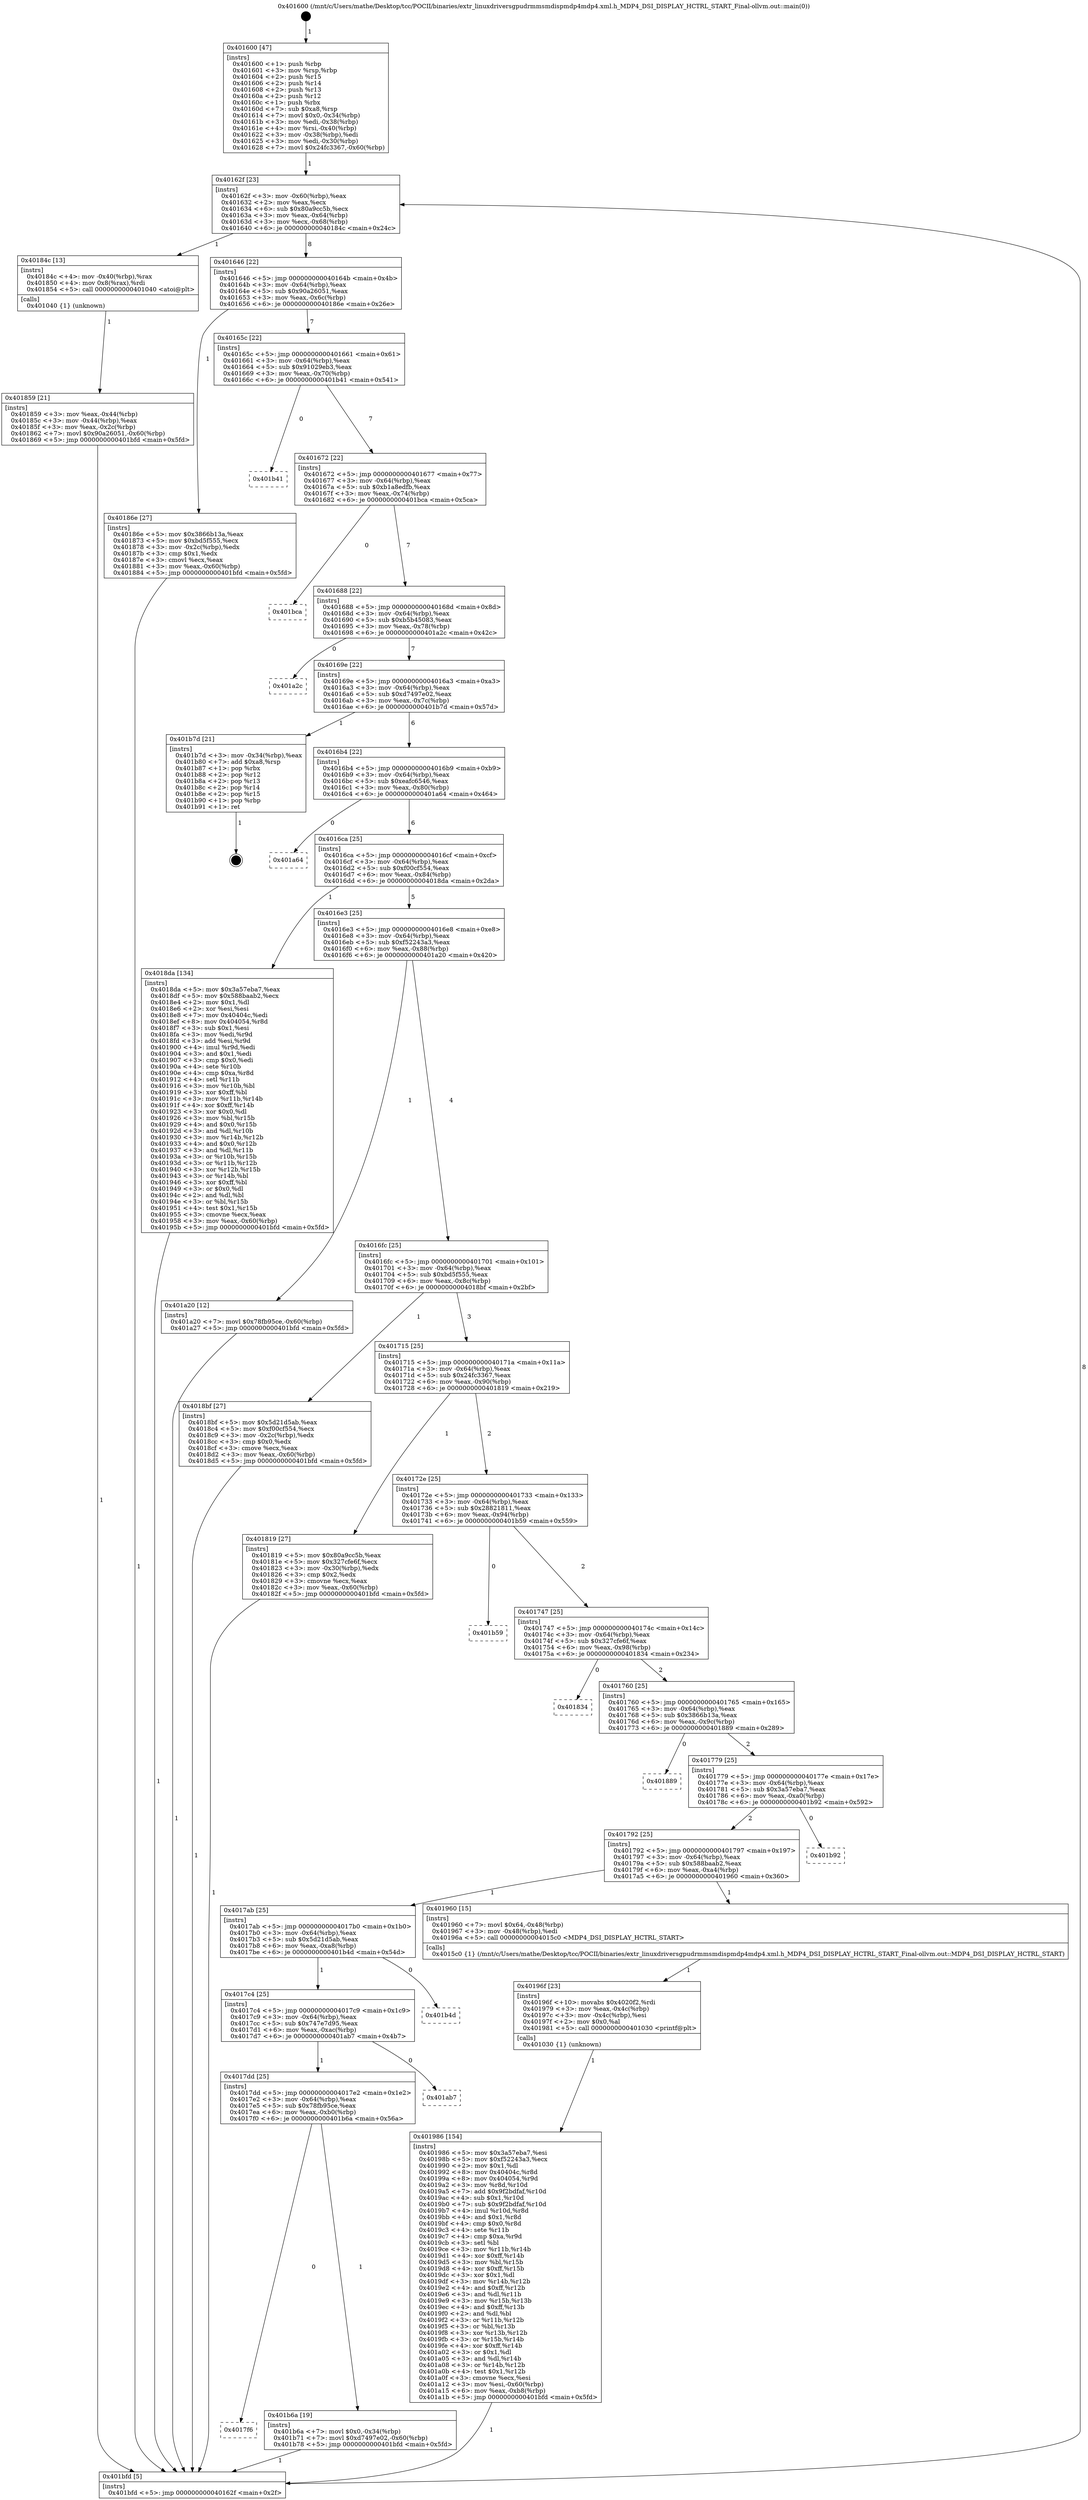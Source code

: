 digraph "0x401600" {
  label = "0x401600 (/mnt/c/Users/mathe/Desktop/tcc/POCII/binaries/extr_linuxdriversgpudrmmsmdispmdp4mdp4.xml.h_MDP4_DSI_DISPLAY_HCTRL_START_Final-ollvm.out::main(0))"
  labelloc = "t"
  node[shape=record]

  Entry [label="",width=0.3,height=0.3,shape=circle,fillcolor=black,style=filled]
  "0x40162f" [label="{
     0x40162f [23]\l
     | [instrs]\l
     &nbsp;&nbsp;0x40162f \<+3\>: mov -0x60(%rbp),%eax\l
     &nbsp;&nbsp;0x401632 \<+2\>: mov %eax,%ecx\l
     &nbsp;&nbsp;0x401634 \<+6\>: sub $0x80a9cc5b,%ecx\l
     &nbsp;&nbsp;0x40163a \<+3\>: mov %eax,-0x64(%rbp)\l
     &nbsp;&nbsp;0x40163d \<+3\>: mov %ecx,-0x68(%rbp)\l
     &nbsp;&nbsp;0x401640 \<+6\>: je 000000000040184c \<main+0x24c\>\l
  }"]
  "0x40184c" [label="{
     0x40184c [13]\l
     | [instrs]\l
     &nbsp;&nbsp;0x40184c \<+4\>: mov -0x40(%rbp),%rax\l
     &nbsp;&nbsp;0x401850 \<+4\>: mov 0x8(%rax),%rdi\l
     &nbsp;&nbsp;0x401854 \<+5\>: call 0000000000401040 \<atoi@plt\>\l
     | [calls]\l
     &nbsp;&nbsp;0x401040 \{1\} (unknown)\l
  }"]
  "0x401646" [label="{
     0x401646 [22]\l
     | [instrs]\l
     &nbsp;&nbsp;0x401646 \<+5\>: jmp 000000000040164b \<main+0x4b\>\l
     &nbsp;&nbsp;0x40164b \<+3\>: mov -0x64(%rbp),%eax\l
     &nbsp;&nbsp;0x40164e \<+5\>: sub $0x90a26051,%eax\l
     &nbsp;&nbsp;0x401653 \<+3\>: mov %eax,-0x6c(%rbp)\l
     &nbsp;&nbsp;0x401656 \<+6\>: je 000000000040186e \<main+0x26e\>\l
  }"]
  Exit [label="",width=0.3,height=0.3,shape=circle,fillcolor=black,style=filled,peripheries=2]
  "0x40186e" [label="{
     0x40186e [27]\l
     | [instrs]\l
     &nbsp;&nbsp;0x40186e \<+5\>: mov $0x3866b13a,%eax\l
     &nbsp;&nbsp;0x401873 \<+5\>: mov $0xbd5f555,%ecx\l
     &nbsp;&nbsp;0x401878 \<+3\>: mov -0x2c(%rbp),%edx\l
     &nbsp;&nbsp;0x40187b \<+3\>: cmp $0x1,%edx\l
     &nbsp;&nbsp;0x40187e \<+3\>: cmovl %ecx,%eax\l
     &nbsp;&nbsp;0x401881 \<+3\>: mov %eax,-0x60(%rbp)\l
     &nbsp;&nbsp;0x401884 \<+5\>: jmp 0000000000401bfd \<main+0x5fd\>\l
  }"]
  "0x40165c" [label="{
     0x40165c [22]\l
     | [instrs]\l
     &nbsp;&nbsp;0x40165c \<+5\>: jmp 0000000000401661 \<main+0x61\>\l
     &nbsp;&nbsp;0x401661 \<+3\>: mov -0x64(%rbp),%eax\l
     &nbsp;&nbsp;0x401664 \<+5\>: sub $0x91029eb3,%eax\l
     &nbsp;&nbsp;0x401669 \<+3\>: mov %eax,-0x70(%rbp)\l
     &nbsp;&nbsp;0x40166c \<+6\>: je 0000000000401b41 \<main+0x541\>\l
  }"]
  "0x4017f6" [label="{
     0x4017f6\l
  }", style=dashed]
  "0x401b41" [label="{
     0x401b41\l
  }", style=dashed]
  "0x401672" [label="{
     0x401672 [22]\l
     | [instrs]\l
     &nbsp;&nbsp;0x401672 \<+5\>: jmp 0000000000401677 \<main+0x77\>\l
     &nbsp;&nbsp;0x401677 \<+3\>: mov -0x64(%rbp),%eax\l
     &nbsp;&nbsp;0x40167a \<+5\>: sub $0xb1a8edfb,%eax\l
     &nbsp;&nbsp;0x40167f \<+3\>: mov %eax,-0x74(%rbp)\l
     &nbsp;&nbsp;0x401682 \<+6\>: je 0000000000401bca \<main+0x5ca\>\l
  }"]
  "0x401b6a" [label="{
     0x401b6a [19]\l
     | [instrs]\l
     &nbsp;&nbsp;0x401b6a \<+7\>: movl $0x0,-0x34(%rbp)\l
     &nbsp;&nbsp;0x401b71 \<+7\>: movl $0xd7497e02,-0x60(%rbp)\l
     &nbsp;&nbsp;0x401b78 \<+5\>: jmp 0000000000401bfd \<main+0x5fd\>\l
  }"]
  "0x401bca" [label="{
     0x401bca\l
  }", style=dashed]
  "0x401688" [label="{
     0x401688 [22]\l
     | [instrs]\l
     &nbsp;&nbsp;0x401688 \<+5\>: jmp 000000000040168d \<main+0x8d\>\l
     &nbsp;&nbsp;0x40168d \<+3\>: mov -0x64(%rbp),%eax\l
     &nbsp;&nbsp;0x401690 \<+5\>: sub $0xb5b45083,%eax\l
     &nbsp;&nbsp;0x401695 \<+3\>: mov %eax,-0x78(%rbp)\l
     &nbsp;&nbsp;0x401698 \<+6\>: je 0000000000401a2c \<main+0x42c\>\l
  }"]
  "0x4017dd" [label="{
     0x4017dd [25]\l
     | [instrs]\l
     &nbsp;&nbsp;0x4017dd \<+5\>: jmp 00000000004017e2 \<main+0x1e2\>\l
     &nbsp;&nbsp;0x4017e2 \<+3\>: mov -0x64(%rbp),%eax\l
     &nbsp;&nbsp;0x4017e5 \<+5\>: sub $0x78fb95ce,%eax\l
     &nbsp;&nbsp;0x4017ea \<+6\>: mov %eax,-0xb0(%rbp)\l
     &nbsp;&nbsp;0x4017f0 \<+6\>: je 0000000000401b6a \<main+0x56a\>\l
  }"]
  "0x401a2c" [label="{
     0x401a2c\l
  }", style=dashed]
  "0x40169e" [label="{
     0x40169e [22]\l
     | [instrs]\l
     &nbsp;&nbsp;0x40169e \<+5\>: jmp 00000000004016a3 \<main+0xa3\>\l
     &nbsp;&nbsp;0x4016a3 \<+3\>: mov -0x64(%rbp),%eax\l
     &nbsp;&nbsp;0x4016a6 \<+5\>: sub $0xd7497e02,%eax\l
     &nbsp;&nbsp;0x4016ab \<+3\>: mov %eax,-0x7c(%rbp)\l
     &nbsp;&nbsp;0x4016ae \<+6\>: je 0000000000401b7d \<main+0x57d\>\l
  }"]
  "0x401ab7" [label="{
     0x401ab7\l
  }", style=dashed]
  "0x401b7d" [label="{
     0x401b7d [21]\l
     | [instrs]\l
     &nbsp;&nbsp;0x401b7d \<+3\>: mov -0x34(%rbp),%eax\l
     &nbsp;&nbsp;0x401b80 \<+7\>: add $0xa8,%rsp\l
     &nbsp;&nbsp;0x401b87 \<+1\>: pop %rbx\l
     &nbsp;&nbsp;0x401b88 \<+2\>: pop %r12\l
     &nbsp;&nbsp;0x401b8a \<+2\>: pop %r13\l
     &nbsp;&nbsp;0x401b8c \<+2\>: pop %r14\l
     &nbsp;&nbsp;0x401b8e \<+2\>: pop %r15\l
     &nbsp;&nbsp;0x401b90 \<+1\>: pop %rbp\l
     &nbsp;&nbsp;0x401b91 \<+1\>: ret\l
  }"]
  "0x4016b4" [label="{
     0x4016b4 [22]\l
     | [instrs]\l
     &nbsp;&nbsp;0x4016b4 \<+5\>: jmp 00000000004016b9 \<main+0xb9\>\l
     &nbsp;&nbsp;0x4016b9 \<+3\>: mov -0x64(%rbp),%eax\l
     &nbsp;&nbsp;0x4016bc \<+5\>: sub $0xeafc6546,%eax\l
     &nbsp;&nbsp;0x4016c1 \<+3\>: mov %eax,-0x80(%rbp)\l
     &nbsp;&nbsp;0x4016c4 \<+6\>: je 0000000000401a64 \<main+0x464\>\l
  }"]
  "0x4017c4" [label="{
     0x4017c4 [25]\l
     | [instrs]\l
     &nbsp;&nbsp;0x4017c4 \<+5\>: jmp 00000000004017c9 \<main+0x1c9\>\l
     &nbsp;&nbsp;0x4017c9 \<+3\>: mov -0x64(%rbp),%eax\l
     &nbsp;&nbsp;0x4017cc \<+5\>: sub $0x747e7d95,%eax\l
     &nbsp;&nbsp;0x4017d1 \<+6\>: mov %eax,-0xac(%rbp)\l
     &nbsp;&nbsp;0x4017d7 \<+6\>: je 0000000000401ab7 \<main+0x4b7\>\l
  }"]
  "0x401a64" [label="{
     0x401a64\l
  }", style=dashed]
  "0x4016ca" [label="{
     0x4016ca [25]\l
     | [instrs]\l
     &nbsp;&nbsp;0x4016ca \<+5\>: jmp 00000000004016cf \<main+0xcf\>\l
     &nbsp;&nbsp;0x4016cf \<+3\>: mov -0x64(%rbp),%eax\l
     &nbsp;&nbsp;0x4016d2 \<+5\>: sub $0xf00cf554,%eax\l
     &nbsp;&nbsp;0x4016d7 \<+6\>: mov %eax,-0x84(%rbp)\l
     &nbsp;&nbsp;0x4016dd \<+6\>: je 00000000004018da \<main+0x2da\>\l
  }"]
  "0x401b4d" [label="{
     0x401b4d\l
  }", style=dashed]
  "0x4018da" [label="{
     0x4018da [134]\l
     | [instrs]\l
     &nbsp;&nbsp;0x4018da \<+5\>: mov $0x3a57eba7,%eax\l
     &nbsp;&nbsp;0x4018df \<+5\>: mov $0x588baab2,%ecx\l
     &nbsp;&nbsp;0x4018e4 \<+2\>: mov $0x1,%dl\l
     &nbsp;&nbsp;0x4018e6 \<+2\>: xor %esi,%esi\l
     &nbsp;&nbsp;0x4018e8 \<+7\>: mov 0x40404c,%edi\l
     &nbsp;&nbsp;0x4018ef \<+8\>: mov 0x404054,%r8d\l
     &nbsp;&nbsp;0x4018f7 \<+3\>: sub $0x1,%esi\l
     &nbsp;&nbsp;0x4018fa \<+3\>: mov %edi,%r9d\l
     &nbsp;&nbsp;0x4018fd \<+3\>: add %esi,%r9d\l
     &nbsp;&nbsp;0x401900 \<+4\>: imul %r9d,%edi\l
     &nbsp;&nbsp;0x401904 \<+3\>: and $0x1,%edi\l
     &nbsp;&nbsp;0x401907 \<+3\>: cmp $0x0,%edi\l
     &nbsp;&nbsp;0x40190a \<+4\>: sete %r10b\l
     &nbsp;&nbsp;0x40190e \<+4\>: cmp $0xa,%r8d\l
     &nbsp;&nbsp;0x401912 \<+4\>: setl %r11b\l
     &nbsp;&nbsp;0x401916 \<+3\>: mov %r10b,%bl\l
     &nbsp;&nbsp;0x401919 \<+3\>: xor $0xff,%bl\l
     &nbsp;&nbsp;0x40191c \<+3\>: mov %r11b,%r14b\l
     &nbsp;&nbsp;0x40191f \<+4\>: xor $0xff,%r14b\l
     &nbsp;&nbsp;0x401923 \<+3\>: xor $0x0,%dl\l
     &nbsp;&nbsp;0x401926 \<+3\>: mov %bl,%r15b\l
     &nbsp;&nbsp;0x401929 \<+4\>: and $0x0,%r15b\l
     &nbsp;&nbsp;0x40192d \<+3\>: and %dl,%r10b\l
     &nbsp;&nbsp;0x401930 \<+3\>: mov %r14b,%r12b\l
     &nbsp;&nbsp;0x401933 \<+4\>: and $0x0,%r12b\l
     &nbsp;&nbsp;0x401937 \<+3\>: and %dl,%r11b\l
     &nbsp;&nbsp;0x40193a \<+3\>: or %r10b,%r15b\l
     &nbsp;&nbsp;0x40193d \<+3\>: or %r11b,%r12b\l
     &nbsp;&nbsp;0x401940 \<+3\>: xor %r12b,%r15b\l
     &nbsp;&nbsp;0x401943 \<+3\>: or %r14b,%bl\l
     &nbsp;&nbsp;0x401946 \<+3\>: xor $0xff,%bl\l
     &nbsp;&nbsp;0x401949 \<+3\>: or $0x0,%dl\l
     &nbsp;&nbsp;0x40194c \<+2\>: and %dl,%bl\l
     &nbsp;&nbsp;0x40194e \<+3\>: or %bl,%r15b\l
     &nbsp;&nbsp;0x401951 \<+4\>: test $0x1,%r15b\l
     &nbsp;&nbsp;0x401955 \<+3\>: cmovne %ecx,%eax\l
     &nbsp;&nbsp;0x401958 \<+3\>: mov %eax,-0x60(%rbp)\l
     &nbsp;&nbsp;0x40195b \<+5\>: jmp 0000000000401bfd \<main+0x5fd\>\l
  }"]
  "0x4016e3" [label="{
     0x4016e3 [25]\l
     | [instrs]\l
     &nbsp;&nbsp;0x4016e3 \<+5\>: jmp 00000000004016e8 \<main+0xe8\>\l
     &nbsp;&nbsp;0x4016e8 \<+3\>: mov -0x64(%rbp),%eax\l
     &nbsp;&nbsp;0x4016eb \<+5\>: sub $0xf52243a3,%eax\l
     &nbsp;&nbsp;0x4016f0 \<+6\>: mov %eax,-0x88(%rbp)\l
     &nbsp;&nbsp;0x4016f6 \<+6\>: je 0000000000401a20 \<main+0x420\>\l
  }"]
  "0x401986" [label="{
     0x401986 [154]\l
     | [instrs]\l
     &nbsp;&nbsp;0x401986 \<+5\>: mov $0x3a57eba7,%esi\l
     &nbsp;&nbsp;0x40198b \<+5\>: mov $0xf52243a3,%ecx\l
     &nbsp;&nbsp;0x401990 \<+2\>: mov $0x1,%dl\l
     &nbsp;&nbsp;0x401992 \<+8\>: mov 0x40404c,%r8d\l
     &nbsp;&nbsp;0x40199a \<+8\>: mov 0x404054,%r9d\l
     &nbsp;&nbsp;0x4019a2 \<+3\>: mov %r8d,%r10d\l
     &nbsp;&nbsp;0x4019a5 \<+7\>: add $0x9f2bdfaf,%r10d\l
     &nbsp;&nbsp;0x4019ac \<+4\>: sub $0x1,%r10d\l
     &nbsp;&nbsp;0x4019b0 \<+7\>: sub $0x9f2bdfaf,%r10d\l
     &nbsp;&nbsp;0x4019b7 \<+4\>: imul %r10d,%r8d\l
     &nbsp;&nbsp;0x4019bb \<+4\>: and $0x1,%r8d\l
     &nbsp;&nbsp;0x4019bf \<+4\>: cmp $0x0,%r8d\l
     &nbsp;&nbsp;0x4019c3 \<+4\>: sete %r11b\l
     &nbsp;&nbsp;0x4019c7 \<+4\>: cmp $0xa,%r9d\l
     &nbsp;&nbsp;0x4019cb \<+3\>: setl %bl\l
     &nbsp;&nbsp;0x4019ce \<+3\>: mov %r11b,%r14b\l
     &nbsp;&nbsp;0x4019d1 \<+4\>: xor $0xff,%r14b\l
     &nbsp;&nbsp;0x4019d5 \<+3\>: mov %bl,%r15b\l
     &nbsp;&nbsp;0x4019d8 \<+4\>: xor $0xff,%r15b\l
     &nbsp;&nbsp;0x4019dc \<+3\>: xor $0x1,%dl\l
     &nbsp;&nbsp;0x4019df \<+3\>: mov %r14b,%r12b\l
     &nbsp;&nbsp;0x4019e2 \<+4\>: and $0xff,%r12b\l
     &nbsp;&nbsp;0x4019e6 \<+3\>: and %dl,%r11b\l
     &nbsp;&nbsp;0x4019e9 \<+3\>: mov %r15b,%r13b\l
     &nbsp;&nbsp;0x4019ec \<+4\>: and $0xff,%r13b\l
     &nbsp;&nbsp;0x4019f0 \<+2\>: and %dl,%bl\l
     &nbsp;&nbsp;0x4019f2 \<+3\>: or %r11b,%r12b\l
     &nbsp;&nbsp;0x4019f5 \<+3\>: or %bl,%r13b\l
     &nbsp;&nbsp;0x4019f8 \<+3\>: xor %r13b,%r12b\l
     &nbsp;&nbsp;0x4019fb \<+3\>: or %r15b,%r14b\l
     &nbsp;&nbsp;0x4019fe \<+4\>: xor $0xff,%r14b\l
     &nbsp;&nbsp;0x401a02 \<+3\>: or $0x1,%dl\l
     &nbsp;&nbsp;0x401a05 \<+3\>: and %dl,%r14b\l
     &nbsp;&nbsp;0x401a08 \<+3\>: or %r14b,%r12b\l
     &nbsp;&nbsp;0x401a0b \<+4\>: test $0x1,%r12b\l
     &nbsp;&nbsp;0x401a0f \<+3\>: cmovne %ecx,%esi\l
     &nbsp;&nbsp;0x401a12 \<+3\>: mov %esi,-0x60(%rbp)\l
     &nbsp;&nbsp;0x401a15 \<+6\>: mov %eax,-0xb8(%rbp)\l
     &nbsp;&nbsp;0x401a1b \<+5\>: jmp 0000000000401bfd \<main+0x5fd\>\l
  }"]
  "0x401a20" [label="{
     0x401a20 [12]\l
     | [instrs]\l
     &nbsp;&nbsp;0x401a20 \<+7\>: movl $0x78fb95ce,-0x60(%rbp)\l
     &nbsp;&nbsp;0x401a27 \<+5\>: jmp 0000000000401bfd \<main+0x5fd\>\l
  }"]
  "0x4016fc" [label="{
     0x4016fc [25]\l
     | [instrs]\l
     &nbsp;&nbsp;0x4016fc \<+5\>: jmp 0000000000401701 \<main+0x101\>\l
     &nbsp;&nbsp;0x401701 \<+3\>: mov -0x64(%rbp),%eax\l
     &nbsp;&nbsp;0x401704 \<+5\>: sub $0xbd5f555,%eax\l
     &nbsp;&nbsp;0x401709 \<+6\>: mov %eax,-0x8c(%rbp)\l
     &nbsp;&nbsp;0x40170f \<+6\>: je 00000000004018bf \<main+0x2bf\>\l
  }"]
  "0x40196f" [label="{
     0x40196f [23]\l
     | [instrs]\l
     &nbsp;&nbsp;0x40196f \<+10\>: movabs $0x4020f2,%rdi\l
     &nbsp;&nbsp;0x401979 \<+3\>: mov %eax,-0x4c(%rbp)\l
     &nbsp;&nbsp;0x40197c \<+3\>: mov -0x4c(%rbp),%esi\l
     &nbsp;&nbsp;0x40197f \<+2\>: mov $0x0,%al\l
     &nbsp;&nbsp;0x401981 \<+5\>: call 0000000000401030 \<printf@plt\>\l
     | [calls]\l
     &nbsp;&nbsp;0x401030 \{1\} (unknown)\l
  }"]
  "0x4018bf" [label="{
     0x4018bf [27]\l
     | [instrs]\l
     &nbsp;&nbsp;0x4018bf \<+5\>: mov $0x5d21d5ab,%eax\l
     &nbsp;&nbsp;0x4018c4 \<+5\>: mov $0xf00cf554,%ecx\l
     &nbsp;&nbsp;0x4018c9 \<+3\>: mov -0x2c(%rbp),%edx\l
     &nbsp;&nbsp;0x4018cc \<+3\>: cmp $0x0,%edx\l
     &nbsp;&nbsp;0x4018cf \<+3\>: cmove %ecx,%eax\l
     &nbsp;&nbsp;0x4018d2 \<+3\>: mov %eax,-0x60(%rbp)\l
     &nbsp;&nbsp;0x4018d5 \<+5\>: jmp 0000000000401bfd \<main+0x5fd\>\l
  }"]
  "0x401715" [label="{
     0x401715 [25]\l
     | [instrs]\l
     &nbsp;&nbsp;0x401715 \<+5\>: jmp 000000000040171a \<main+0x11a\>\l
     &nbsp;&nbsp;0x40171a \<+3\>: mov -0x64(%rbp),%eax\l
     &nbsp;&nbsp;0x40171d \<+5\>: sub $0x24fc3367,%eax\l
     &nbsp;&nbsp;0x401722 \<+6\>: mov %eax,-0x90(%rbp)\l
     &nbsp;&nbsp;0x401728 \<+6\>: je 0000000000401819 \<main+0x219\>\l
  }"]
  "0x4017ab" [label="{
     0x4017ab [25]\l
     | [instrs]\l
     &nbsp;&nbsp;0x4017ab \<+5\>: jmp 00000000004017b0 \<main+0x1b0\>\l
     &nbsp;&nbsp;0x4017b0 \<+3\>: mov -0x64(%rbp),%eax\l
     &nbsp;&nbsp;0x4017b3 \<+5\>: sub $0x5d21d5ab,%eax\l
     &nbsp;&nbsp;0x4017b8 \<+6\>: mov %eax,-0xa8(%rbp)\l
     &nbsp;&nbsp;0x4017be \<+6\>: je 0000000000401b4d \<main+0x54d\>\l
  }"]
  "0x401819" [label="{
     0x401819 [27]\l
     | [instrs]\l
     &nbsp;&nbsp;0x401819 \<+5\>: mov $0x80a9cc5b,%eax\l
     &nbsp;&nbsp;0x40181e \<+5\>: mov $0x327cfe6f,%ecx\l
     &nbsp;&nbsp;0x401823 \<+3\>: mov -0x30(%rbp),%edx\l
     &nbsp;&nbsp;0x401826 \<+3\>: cmp $0x2,%edx\l
     &nbsp;&nbsp;0x401829 \<+3\>: cmovne %ecx,%eax\l
     &nbsp;&nbsp;0x40182c \<+3\>: mov %eax,-0x60(%rbp)\l
     &nbsp;&nbsp;0x40182f \<+5\>: jmp 0000000000401bfd \<main+0x5fd\>\l
  }"]
  "0x40172e" [label="{
     0x40172e [25]\l
     | [instrs]\l
     &nbsp;&nbsp;0x40172e \<+5\>: jmp 0000000000401733 \<main+0x133\>\l
     &nbsp;&nbsp;0x401733 \<+3\>: mov -0x64(%rbp),%eax\l
     &nbsp;&nbsp;0x401736 \<+5\>: sub $0x28821811,%eax\l
     &nbsp;&nbsp;0x40173b \<+6\>: mov %eax,-0x94(%rbp)\l
     &nbsp;&nbsp;0x401741 \<+6\>: je 0000000000401b59 \<main+0x559\>\l
  }"]
  "0x401bfd" [label="{
     0x401bfd [5]\l
     | [instrs]\l
     &nbsp;&nbsp;0x401bfd \<+5\>: jmp 000000000040162f \<main+0x2f\>\l
  }"]
  "0x401600" [label="{
     0x401600 [47]\l
     | [instrs]\l
     &nbsp;&nbsp;0x401600 \<+1\>: push %rbp\l
     &nbsp;&nbsp;0x401601 \<+3\>: mov %rsp,%rbp\l
     &nbsp;&nbsp;0x401604 \<+2\>: push %r15\l
     &nbsp;&nbsp;0x401606 \<+2\>: push %r14\l
     &nbsp;&nbsp;0x401608 \<+2\>: push %r13\l
     &nbsp;&nbsp;0x40160a \<+2\>: push %r12\l
     &nbsp;&nbsp;0x40160c \<+1\>: push %rbx\l
     &nbsp;&nbsp;0x40160d \<+7\>: sub $0xa8,%rsp\l
     &nbsp;&nbsp;0x401614 \<+7\>: movl $0x0,-0x34(%rbp)\l
     &nbsp;&nbsp;0x40161b \<+3\>: mov %edi,-0x38(%rbp)\l
     &nbsp;&nbsp;0x40161e \<+4\>: mov %rsi,-0x40(%rbp)\l
     &nbsp;&nbsp;0x401622 \<+3\>: mov -0x38(%rbp),%edi\l
     &nbsp;&nbsp;0x401625 \<+3\>: mov %edi,-0x30(%rbp)\l
     &nbsp;&nbsp;0x401628 \<+7\>: movl $0x24fc3367,-0x60(%rbp)\l
  }"]
  "0x401859" [label="{
     0x401859 [21]\l
     | [instrs]\l
     &nbsp;&nbsp;0x401859 \<+3\>: mov %eax,-0x44(%rbp)\l
     &nbsp;&nbsp;0x40185c \<+3\>: mov -0x44(%rbp),%eax\l
     &nbsp;&nbsp;0x40185f \<+3\>: mov %eax,-0x2c(%rbp)\l
     &nbsp;&nbsp;0x401862 \<+7\>: movl $0x90a26051,-0x60(%rbp)\l
     &nbsp;&nbsp;0x401869 \<+5\>: jmp 0000000000401bfd \<main+0x5fd\>\l
  }"]
  "0x401960" [label="{
     0x401960 [15]\l
     | [instrs]\l
     &nbsp;&nbsp;0x401960 \<+7\>: movl $0x64,-0x48(%rbp)\l
     &nbsp;&nbsp;0x401967 \<+3\>: mov -0x48(%rbp),%edi\l
     &nbsp;&nbsp;0x40196a \<+5\>: call 00000000004015c0 \<MDP4_DSI_DISPLAY_HCTRL_START\>\l
     | [calls]\l
     &nbsp;&nbsp;0x4015c0 \{1\} (/mnt/c/Users/mathe/Desktop/tcc/POCII/binaries/extr_linuxdriversgpudrmmsmdispmdp4mdp4.xml.h_MDP4_DSI_DISPLAY_HCTRL_START_Final-ollvm.out::MDP4_DSI_DISPLAY_HCTRL_START)\l
  }"]
  "0x401b59" [label="{
     0x401b59\l
  }", style=dashed]
  "0x401747" [label="{
     0x401747 [25]\l
     | [instrs]\l
     &nbsp;&nbsp;0x401747 \<+5\>: jmp 000000000040174c \<main+0x14c\>\l
     &nbsp;&nbsp;0x40174c \<+3\>: mov -0x64(%rbp),%eax\l
     &nbsp;&nbsp;0x40174f \<+5\>: sub $0x327cfe6f,%eax\l
     &nbsp;&nbsp;0x401754 \<+6\>: mov %eax,-0x98(%rbp)\l
     &nbsp;&nbsp;0x40175a \<+6\>: je 0000000000401834 \<main+0x234\>\l
  }"]
  "0x401792" [label="{
     0x401792 [25]\l
     | [instrs]\l
     &nbsp;&nbsp;0x401792 \<+5\>: jmp 0000000000401797 \<main+0x197\>\l
     &nbsp;&nbsp;0x401797 \<+3\>: mov -0x64(%rbp),%eax\l
     &nbsp;&nbsp;0x40179a \<+5\>: sub $0x588baab2,%eax\l
     &nbsp;&nbsp;0x40179f \<+6\>: mov %eax,-0xa4(%rbp)\l
     &nbsp;&nbsp;0x4017a5 \<+6\>: je 0000000000401960 \<main+0x360\>\l
  }"]
  "0x401834" [label="{
     0x401834\l
  }", style=dashed]
  "0x401760" [label="{
     0x401760 [25]\l
     | [instrs]\l
     &nbsp;&nbsp;0x401760 \<+5\>: jmp 0000000000401765 \<main+0x165\>\l
     &nbsp;&nbsp;0x401765 \<+3\>: mov -0x64(%rbp),%eax\l
     &nbsp;&nbsp;0x401768 \<+5\>: sub $0x3866b13a,%eax\l
     &nbsp;&nbsp;0x40176d \<+6\>: mov %eax,-0x9c(%rbp)\l
     &nbsp;&nbsp;0x401773 \<+6\>: je 0000000000401889 \<main+0x289\>\l
  }"]
  "0x401b92" [label="{
     0x401b92\l
  }", style=dashed]
  "0x401889" [label="{
     0x401889\l
  }", style=dashed]
  "0x401779" [label="{
     0x401779 [25]\l
     | [instrs]\l
     &nbsp;&nbsp;0x401779 \<+5\>: jmp 000000000040177e \<main+0x17e\>\l
     &nbsp;&nbsp;0x40177e \<+3\>: mov -0x64(%rbp),%eax\l
     &nbsp;&nbsp;0x401781 \<+5\>: sub $0x3a57eba7,%eax\l
     &nbsp;&nbsp;0x401786 \<+6\>: mov %eax,-0xa0(%rbp)\l
     &nbsp;&nbsp;0x40178c \<+6\>: je 0000000000401b92 \<main+0x592\>\l
  }"]
  Entry -> "0x401600" [label=" 1"]
  "0x40162f" -> "0x40184c" [label=" 1"]
  "0x40162f" -> "0x401646" [label=" 8"]
  "0x401b7d" -> Exit [label=" 1"]
  "0x401646" -> "0x40186e" [label=" 1"]
  "0x401646" -> "0x40165c" [label=" 7"]
  "0x401b6a" -> "0x401bfd" [label=" 1"]
  "0x40165c" -> "0x401b41" [label=" 0"]
  "0x40165c" -> "0x401672" [label=" 7"]
  "0x4017dd" -> "0x4017f6" [label=" 0"]
  "0x401672" -> "0x401bca" [label=" 0"]
  "0x401672" -> "0x401688" [label=" 7"]
  "0x4017dd" -> "0x401b6a" [label=" 1"]
  "0x401688" -> "0x401a2c" [label=" 0"]
  "0x401688" -> "0x40169e" [label=" 7"]
  "0x4017c4" -> "0x4017dd" [label=" 1"]
  "0x40169e" -> "0x401b7d" [label=" 1"]
  "0x40169e" -> "0x4016b4" [label=" 6"]
  "0x4017c4" -> "0x401ab7" [label=" 0"]
  "0x4016b4" -> "0x401a64" [label=" 0"]
  "0x4016b4" -> "0x4016ca" [label=" 6"]
  "0x4017ab" -> "0x4017c4" [label=" 1"]
  "0x4016ca" -> "0x4018da" [label=" 1"]
  "0x4016ca" -> "0x4016e3" [label=" 5"]
  "0x4017ab" -> "0x401b4d" [label=" 0"]
  "0x4016e3" -> "0x401a20" [label=" 1"]
  "0x4016e3" -> "0x4016fc" [label=" 4"]
  "0x401a20" -> "0x401bfd" [label=" 1"]
  "0x4016fc" -> "0x4018bf" [label=" 1"]
  "0x4016fc" -> "0x401715" [label=" 3"]
  "0x401986" -> "0x401bfd" [label=" 1"]
  "0x401715" -> "0x401819" [label=" 1"]
  "0x401715" -> "0x40172e" [label=" 2"]
  "0x401819" -> "0x401bfd" [label=" 1"]
  "0x401600" -> "0x40162f" [label=" 1"]
  "0x401bfd" -> "0x40162f" [label=" 8"]
  "0x40184c" -> "0x401859" [label=" 1"]
  "0x401859" -> "0x401bfd" [label=" 1"]
  "0x40186e" -> "0x401bfd" [label=" 1"]
  "0x4018bf" -> "0x401bfd" [label=" 1"]
  "0x4018da" -> "0x401bfd" [label=" 1"]
  "0x40196f" -> "0x401986" [label=" 1"]
  "0x40172e" -> "0x401b59" [label=" 0"]
  "0x40172e" -> "0x401747" [label=" 2"]
  "0x401960" -> "0x40196f" [label=" 1"]
  "0x401747" -> "0x401834" [label=" 0"]
  "0x401747" -> "0x401760" [label=" 2"]
  "0x401792" -> "0x401960" [label=" 1"]
  "0x401760" -> "0x401889" [label=" 0"]
  "0x401760" -> "0x401779" [label=" 2"]
  "0x401792" -> "0x4017ab" [label=" 1"]
  "0x401779" -> "0x401b92" [label=" 0"]
  "0x401779" -> "0x401792" [label=" 2"]
}
